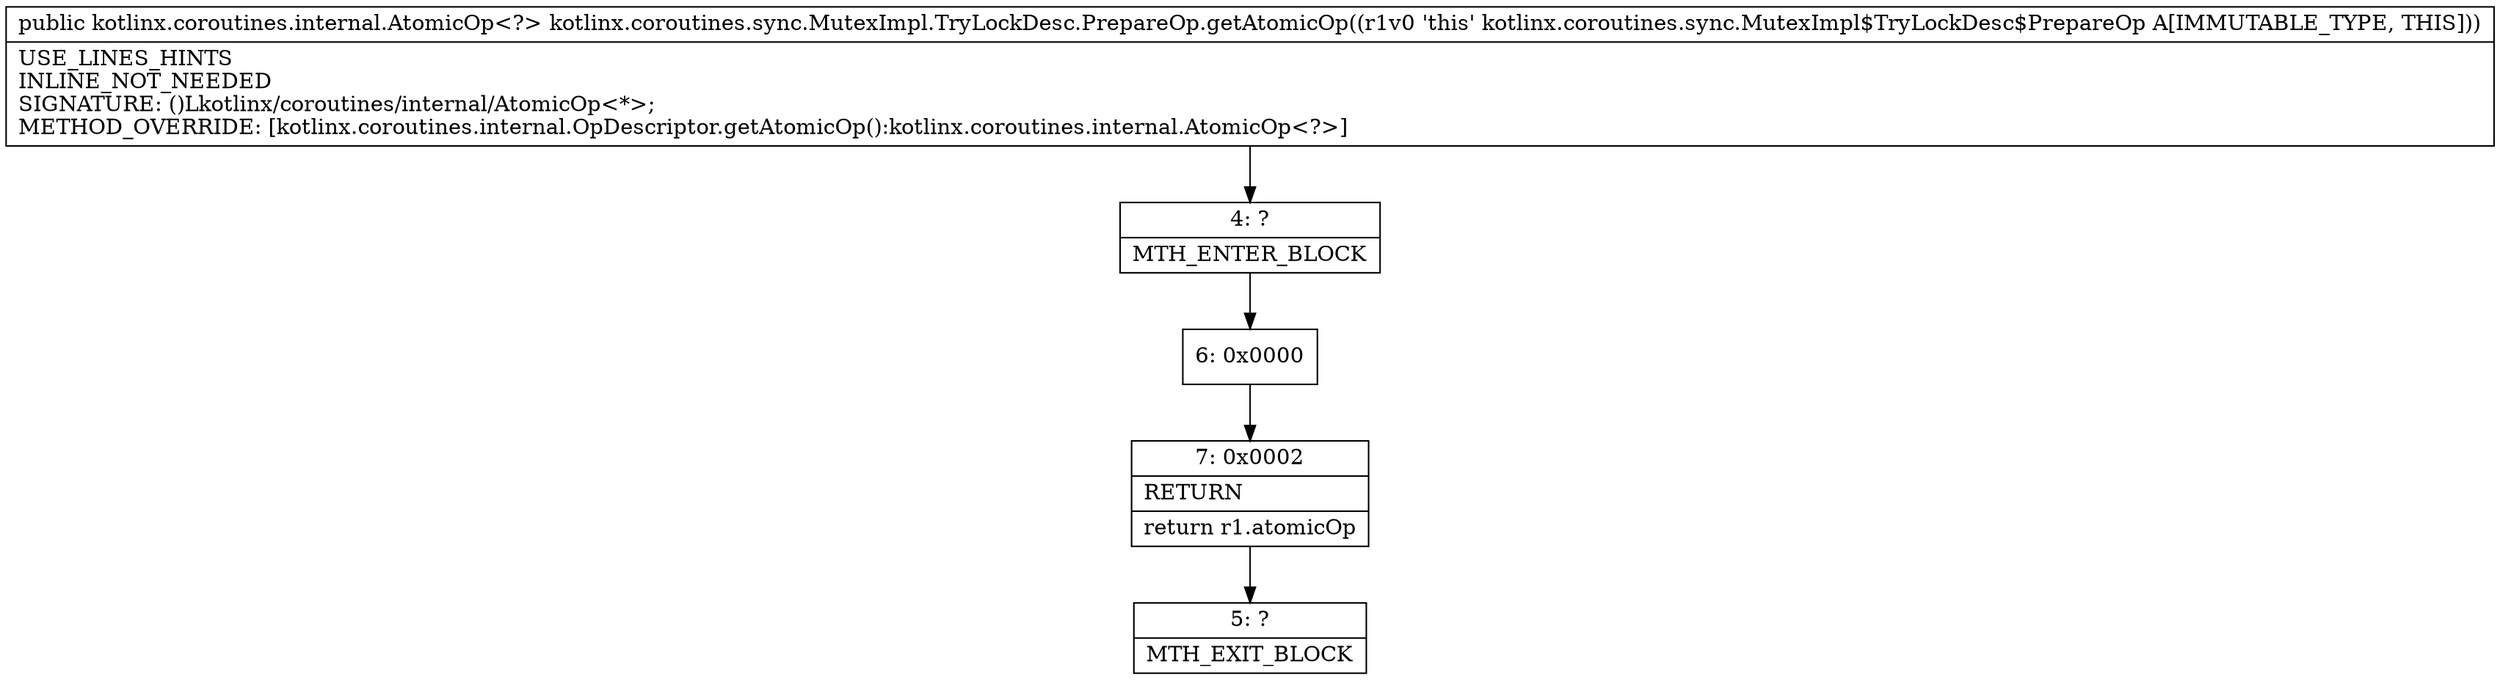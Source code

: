 digraph "CFG forkotlinx.coroutines.sync.MutexImpl.TryLockDesc.PrepareOp.getAtomicOp()Lkotlinx\/coroutines\/internal\/AtomicOp;" {
Node_4 [shape=record,label="{4\:\ ?|MTH_ENTER_BLOCK\l}"];
Node_6 [shape=record,label="{6\:\ 0x0000}"];
Node_7 [shape=record,label="{7\:\ 0x0002|RETURN\l|return r1.atomicOp\l}"];
Node_5 [shape=record,label="{5\:\ ?|MTH_EXIT_BLOCK\l}"];
MethodNode[shape=record,label="{public kotlinx.coroutines.internal.AtomicOp\<?\> kotlinx.coroutines.sync.MutexImpl.TryLockDesc.PrepareOp.getAtomicOp((r1v0 'this' kotlinx.coroutines.sync.MutexImpl$TryLockDesc$PrepareOp A[IMMUTABLE_TYPE, THIS]))  | USE_LINES_HINTS\lINLINE_NOT_NEEDED\lSIGNATURE: ()Lkotlinx\/coroutines\/internal\/AtomicOp\<*\>;\lMETHOD_OVERRIDE: [kotlinx.coroutines.internal.OpDescriptor.getAtomicOp():kotlinx.coroutines.internal.AtomicOp\<?\>]\l}"];
MethodNode -> Node_4;Node_4 -> Node_6;
Node_6 -> Node_7;
Node_7 -> Node_5;
}

